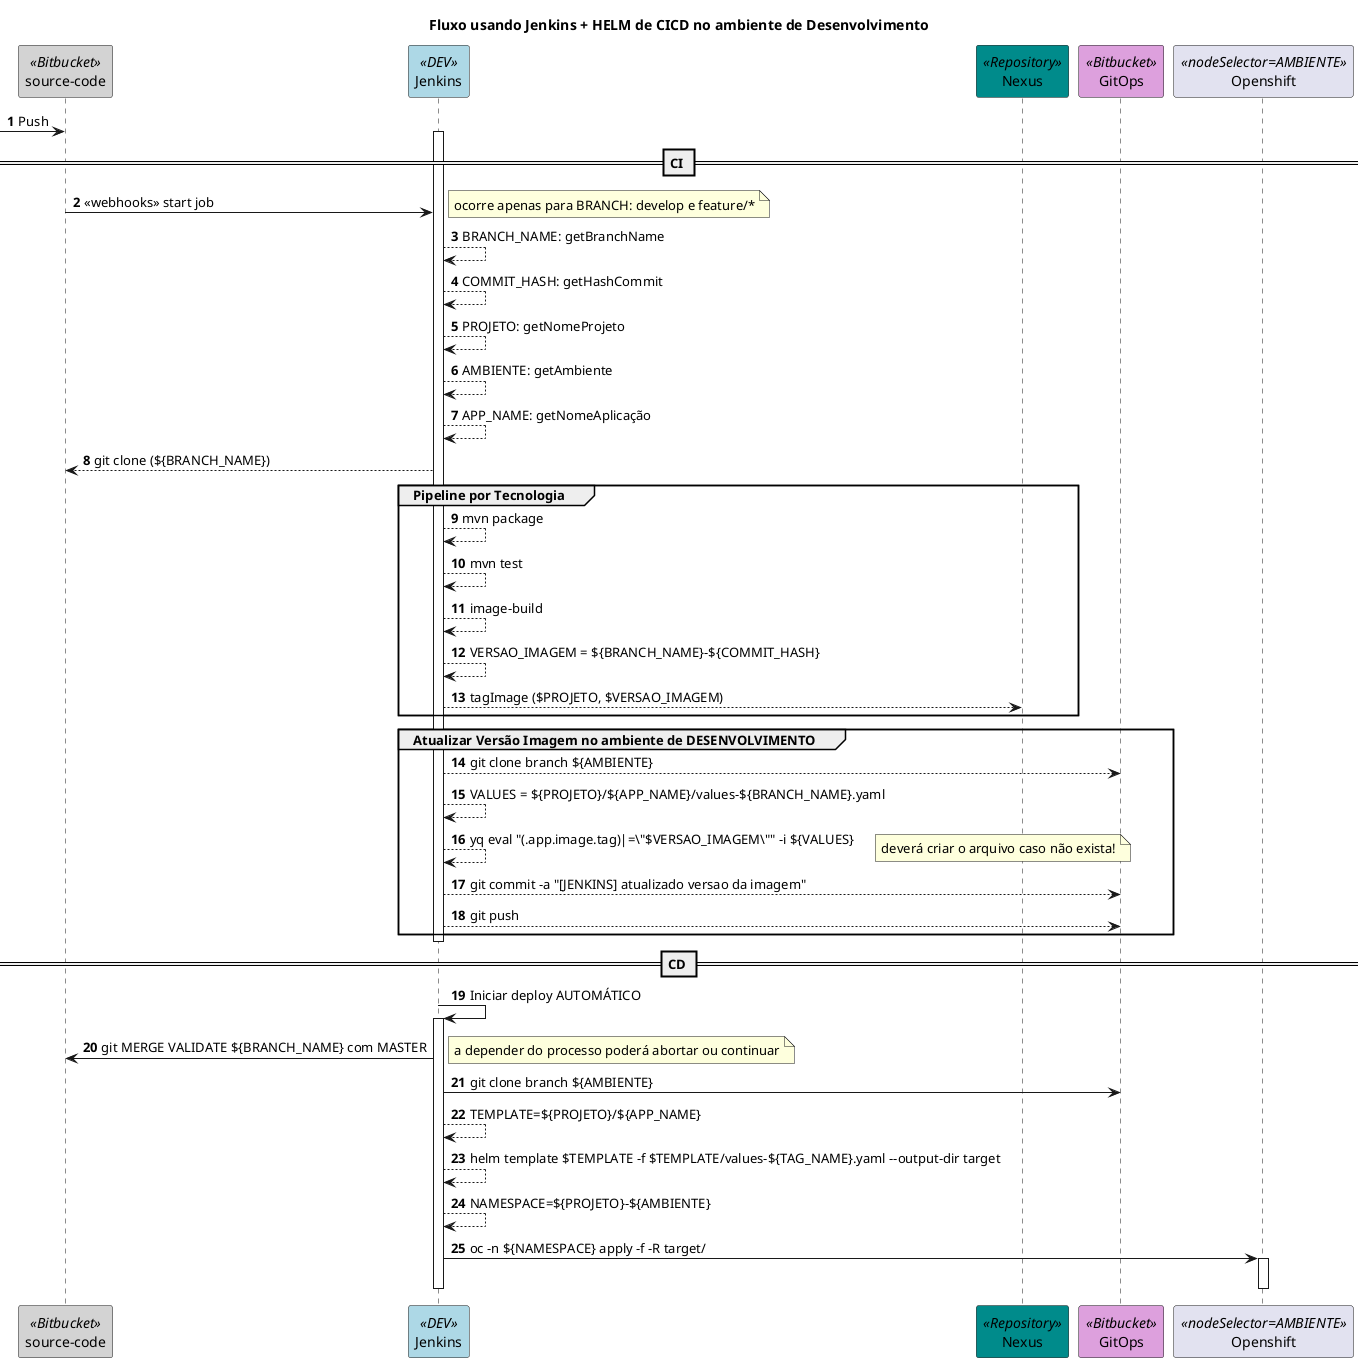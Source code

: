@startuml

title Fluxo usando Jenkins + HELM de CICD no ambiente de Desenvolvimento

autonumber

participant "source-code" as source << Bitbucket >> #LightGrey
participant "Jenkins" as jenkinsDev << DEV >> #LightBlue
participant Nexus as nexus << Repository >> #DarkCyan
participant "GitOps" as config << Bitbucket >> #Plum
participant "Openshift" as ocp << nodeSelector=AMBIENTE >>

[-> source: Push
activate jenkinsDev
== CI ==
source -> jenkinsDev: <<webhooks>> start job
note right: ocorre apenas para BRANCH: develop e feature/*

    jenkinsDev --> jenkinsDev: BRANCH_NAME: getBranchName
    jenkinsDev --> jenkinsDev: COMMIT_HASH: getHashCommit
    jenkinsDev --> jenkinsDev: PROJETO: getNomeProjeto
    jenkinsDev --> jenkinsDev: AMBIENTE: getAmbiente
    jenkinsDev --> jenkinsDev: APP_NAME: getNomeAplicação
    jenkinsDev --> source: git clone (${BRANCH_NAME})
group Pipeline por Tecnologia
    jenkinsDev --> jenkinsDev: mvn package
    jenkinsDev --> jenkinsDev: mvn test
    jenkinsDev --> jenkinsDev: image-build
    jenkinsDev --> jenkinsDev: VERSAO_IMAGEM = ${BRANCH_NAME}-${COMMIT_HASH}
    jenkinsDev --> nexus: tagImage ($PROJETO, $VERSAO_IMAGEM)
end

group Atualizar Versão Imagem no ambiente de DESENVOLVIMENTO
    jenkinsDev --> config: git clone branch ${AMBIENTE}
    jenkinsDev --> jenkinsDev: VALUES = ${PROJETO}/${APP_NAME}/values-${BRANCH_NAME}.yaml
    jenkinsDev --> jenkinsDev: yq eval "(.app.image.tag)|=\"$VERSAO_IMAGEM\"" -i ${VALUES}
    note right: deverá criar o arquivo caso não exista!

    jenkinsDev --> config: git commit -a "[JENKINS] atualizado versao da imagem"
    jenkinsDev --> config: git push
end

deactivate jenkinsDev


== CD ==
jenkinsDev -> jenkinsDev: Iniciar deploy AUTOMÁTICO
activate jenkinsDev

jenkinsDev -> source: git MERGE VALIDATE ${BRANCH_NAME} com MASTER
note right: a depender do processo poderá abortar ou continuar

jenkinsDev -> config: git clone branch ${AMBIENTE}
jenkinsDev --> jenkinsDev: TEMPLATE=${PROJETO}/${APP_NAME}
jenkinsDev --> jenkinsDev: helm template $TEMPLATE -f $TEMPLATE/values-${TAG_NAME}.yaml --output-dir target

jenkinsDev --> jenkinsDev: NAMESPACE=${PROJETO}-${AMBIENTE}
jenkinsDev -> ocp: oc -n ${NAMESPACE} apply -f -R target/
activate ocp
deactivate ocp

deactivate jenkinsDev


@enduml
